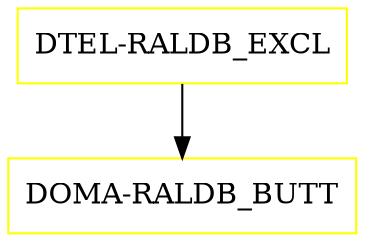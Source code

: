 digraph G {
  "DTEL-RALDB_EXCL" [shape=box,color=yellow];
  "DOMA-RALDB_BUTT" [shape=box,color=yellow,URL="./DOMA_RALDB_BUTT.html"];
  "DTEL-RALDB_EXCL" -> "DOMA-RALDB_BUTT";
}
